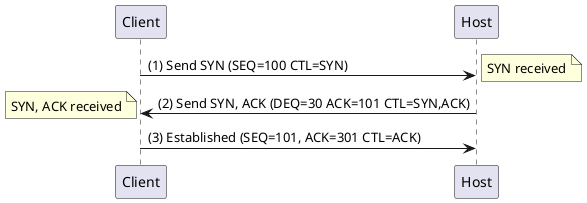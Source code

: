 @startuml name TCP
participant Client
participant Host
Client -> Host: (1) Send SYN (SEQ=100 CTL=SYN)
note right: SYN received 
Host -> Client: (2) Send SYN, ACK (DEQ=30 ACK=101 CTL=SYN,ACK)
note left:SYN, ACK received 
Client -> Host: (3) Established (SEQ=101, ACK=301 CTL=ACK)
@enduml